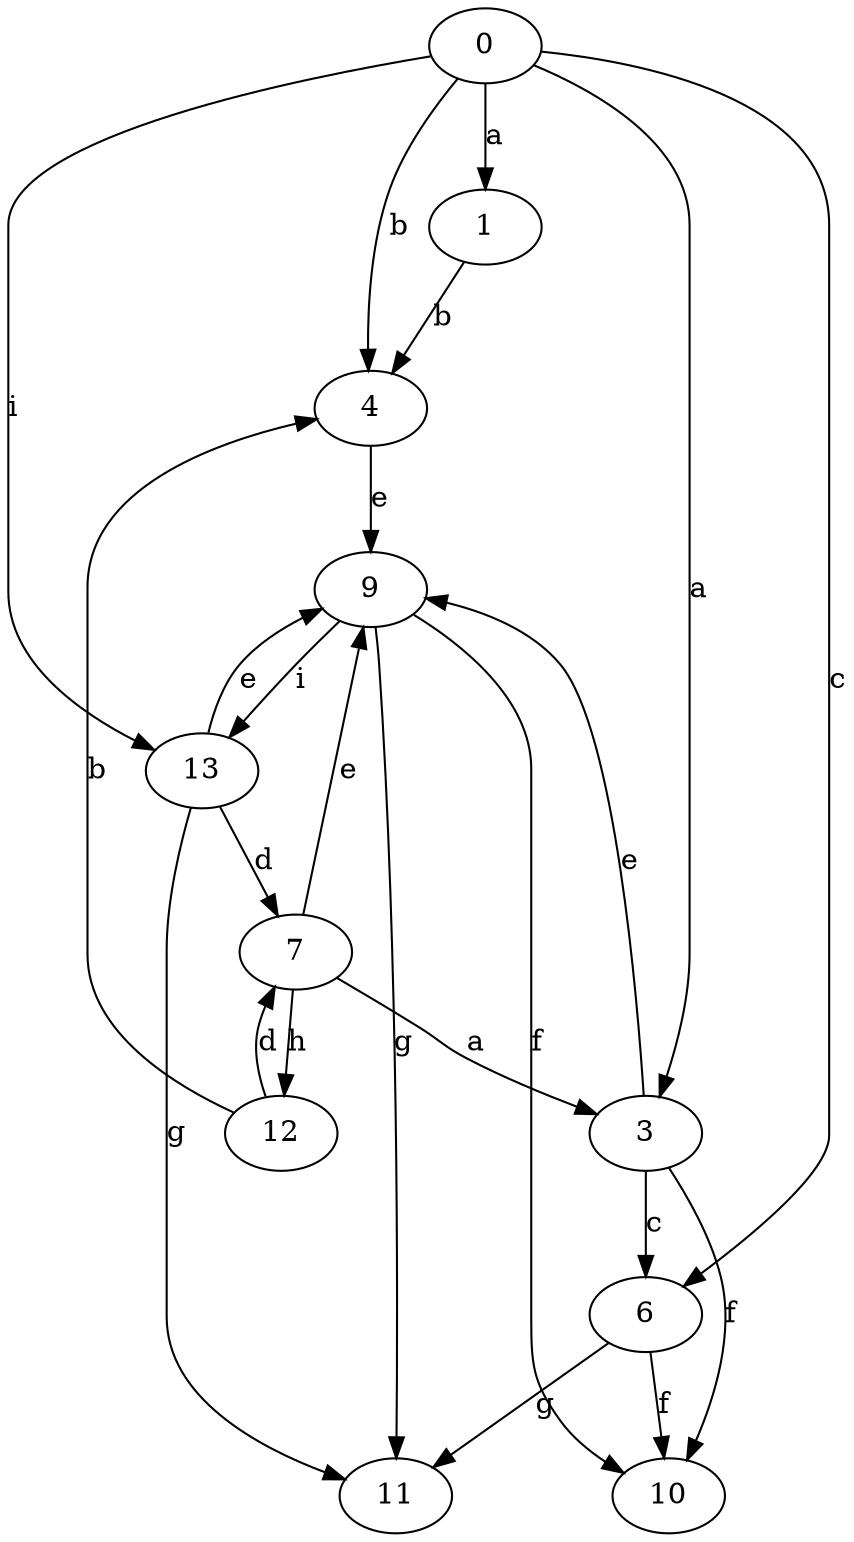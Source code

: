 strict digraph  {
1;
3;
0;
4;
6;
7;
9;
10;
11;
12;
13;
1 -> 4  [label=b];
3 -> 6  [label=c];
3 -> 9  [label=e];
3 -> 10  [label=f];
0 -> 1  [label=a];
0 -> 3  [label=a];
0 -> 4  [label=b];
0 -> 6  [label=c];
0 -> 13  [label=i];
4 -> 9  [label=e];
6 -> 10  [label=f];
6 -> 11  [label=g];
7 -> 3  [label=a];
7 -> 9  [label=e];
7 -> 12  [label=h];
9 -> 10  [label=f];
9 -> 11  [label=g];
9 -> 13  [label=i];
12 -> 4  [label=b];
12 -> 7  [label=d];
13 -> 7  [label=d];
13 -> 9  [label=e];
13 -> 11  [label=g];
}
